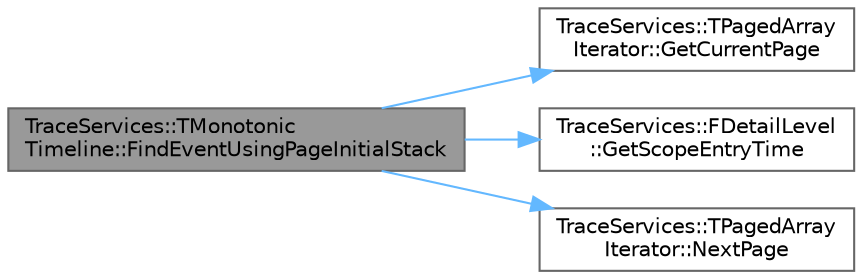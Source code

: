 digraph "TraceServices::TMonotonicTimeline::FindEventUsingPageInitialStack"
{
 // INTERACTIVE_SVG=YES
 // LATEX_PDF_SIZE
  bgcolor="transparent";
  edge [fontname=Helvetica,fontsize=10,labelfontname=Helvetica,labelfontsize=10];
  node [fontname=Helvetica,fontsize=10,shape=box,height=0.2,width=0.4];
  rankdir="LR";
  Node1 [id="Node000001",label="TraceServices::TMonotonic\lTimeline::FindEventUsingPageInitialStack",height=0.2,width=0.4,color="gray40", fillcolor="grey60", style="filled", fontcolor="black",tooltip=" "];
  Node1 -> Node2 [id="edge1_Node000001_Node000002",color="steelblue1",style="solid",tooltip=" "];
  Node2 [id="Node000002",label="TraceServices::TPagedArray\lIterator::GetCurrentPage",height=0.2,width=0.4,color="grey40", fillcolor="white", style="filled",URL="$d0/d22/classTraceServices_1_1TPagedArrayIterator.html#afa4111e1817a6a4e5e17fcd0be817250",tooltip=" "];
  Node1 -> Node3 [id="edge2_Node000001_Node000003",color="steelblue1",style="solid",tooltip=" "];
  Node3 [id="Node000003",label="TraceServices::FDetailLevel\l::GetScopeEntryTime",height=0.2,width=0.4,color="grey40", fillcolor="white", style="filled",URL="$dd/d1f/structTraceServices_1_1FDetailLevel.html#a43a790c73ff0e53a0d9a423db0b11410",tooltip=" "];
  Node1 -> Node4 [id="edge3_Node000001_Node000004",color="steelblue1",style="solid",tooltip=" "];
  Node4 [id="Node000004",label="TraceServices::TPagedArray\lIterator::NextPage",height=0.2,width=0.4,color="grey40", fillcolor="white", style="filled",URL="$d0/d22/classTraceServices_1_1TPagedArrayIterator.html#ae104bb4e976aea6e02a69c630cf5ebf0",tooltip=" "];
}
